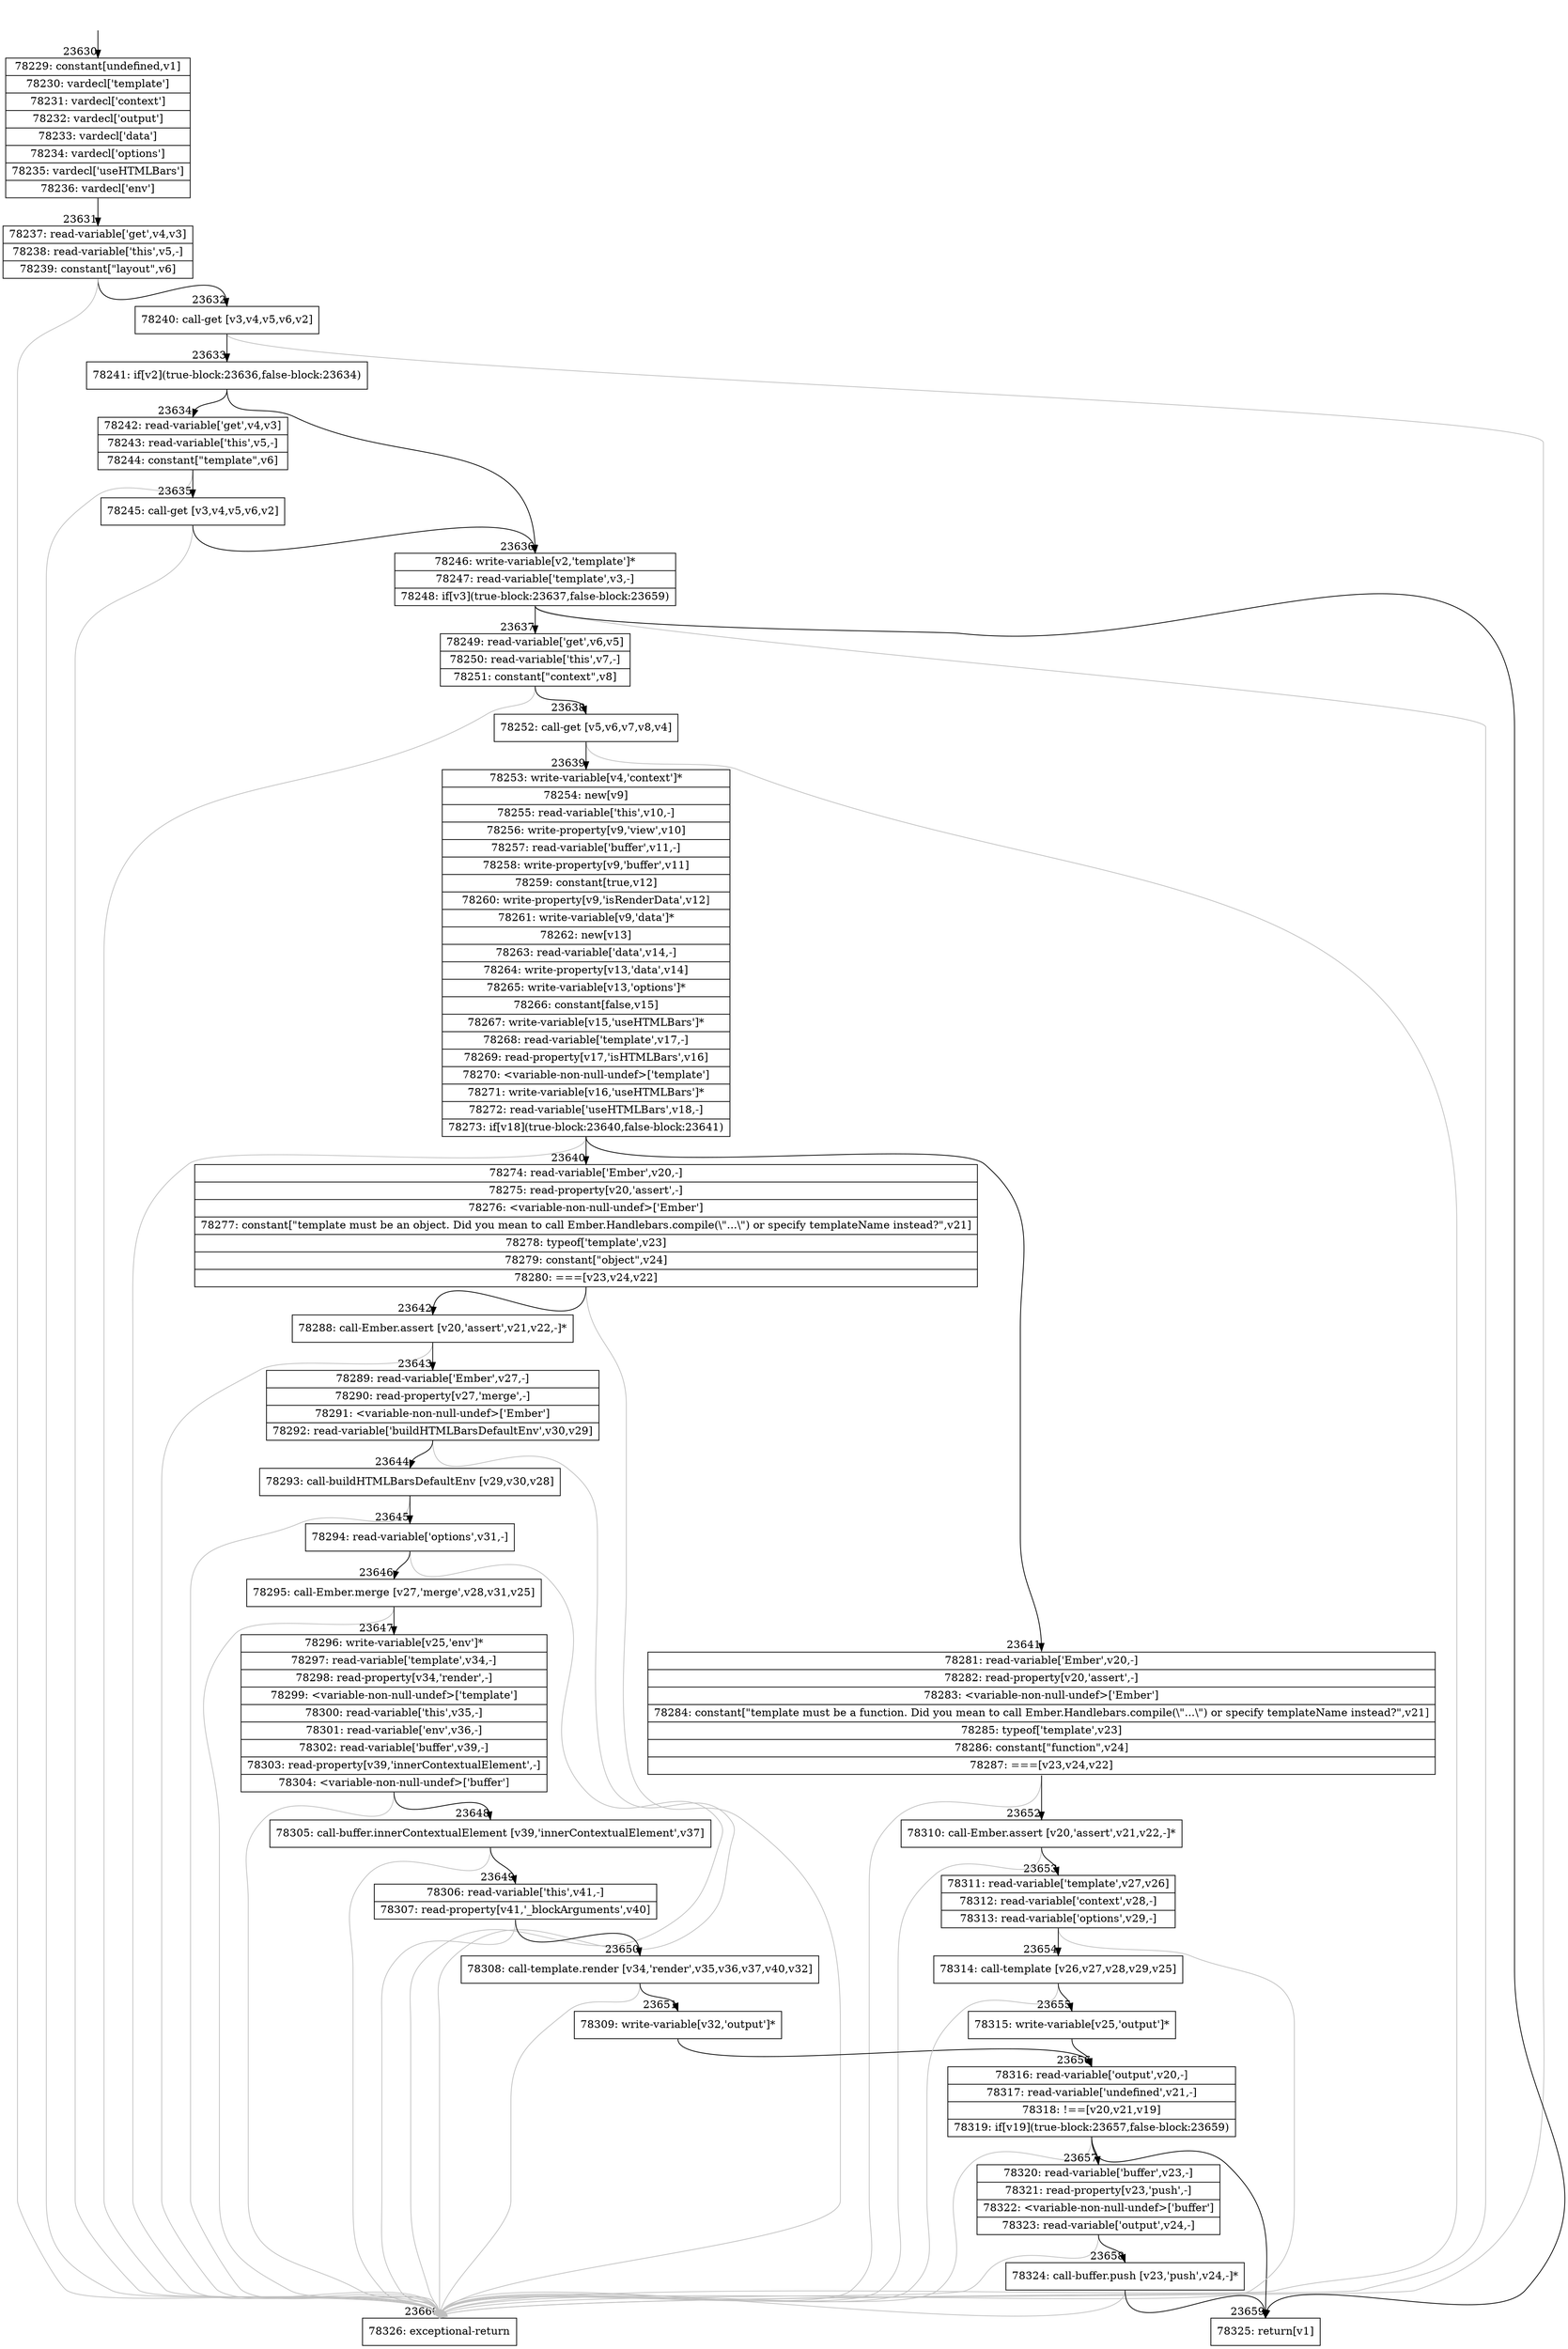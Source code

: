digraph {
rankdir="TD"
BB_entry2068[shape=none,label=""];
BB_entry2068 -> BB23630 [tailport=s, headport=n, headlabel="    23630"]
BB23630 [shape=record label="{78229: constant[undefined,v1]|78230: vardecl['template']|78231: vardecl['context']|78232: vardecl['output']|78233: vardecl['data']|78234: vardecl['options']|78235: vardecl['useHTMLBars']|78236: vardecl['env']}" ] 
BB23630 -> BB23631 [tailport=s, headport=n, headlabel="      23631"]
BB23631 [shape=record label="{78237: read-variable['get',v4,v3]|78238: read-variable['this',v5,-]|78239: constant[\"layout\",v6]}" ] 
BB23631 -> BB23632 [tailport=s, headport=n, headlabel="      23632"]
BB23631 -> BB23660 [tailport=s, headport=n, color=gray, headlabel="      23660"]
BB23632 [shape=record label="{78240: call-get [v3,v4,v5,v6,v2]}" ] 
BB23632 -> BB23633 [tailport=s, headport=n, headlabel="      23633"]
BB23632 -> BB23660 [tailport=s, headport=n, color=gray]
BB23633 [shape=record label="{78241: if[v2](true-block:23636,false-block:23634)}" ] 
BB23633 -> BB23636 [tailport=s, headport=n, headlabel="      23636"]
BB23633 -> BB23634 [tailport=s, headport=n, headlabel="      23634"]
BB23634 [shape=record label="{78242: read-variable['get',v4,v3]|78243: read-variable['this',v5,-]|78244: constant[\"template\",v6]}" ] 
BB23634 -> BB23635 [tailport=s, headport=n, headlabel="      23635"]
BB23634 -> BB23660 [tailport=s, headport=n, color=gray]
BB23635 [shape=record label="{78245: call-get [v3,v4,v5,v6,v2]}" ] 
BB23635 -> BB23636 [tailport=s, headport=n]
BB23635 -> BB23660 [tailport=s, headport=n, color=gray]
BB23636 [shape=record label="{78246: write-variable[v2,'template']*|78247: read-variable['template',v3,-]|78248: if[v3](true-block:23637,false-block:23659)}" ] 
BB23636 -> BB23637 [tailport=s, headport=n, headlabel="      23637"]
BB23636 -> BB23659 [tailport=s, headport=n, headlabel="      23659"]
BB23636 -> BB23660 [tailport=s, headport=n, color=gray]
BB23637 [shape=record label="{78249: read-variable['get',v6,v5]|78250: read-variable['this',v7,-]|78251: constant[\"context\",v8]}" ] 
BB23637 -> BB23638 [tailport=s, headport=n, headlabel="      23638"]
BB23637 -> BB23660 [tailport=s, headport=n, color=gray]
BB23638 [shape=record label="{78252: call-get [v5,v6,v7,v8,v4]}" ] 
BB23638 -> BB23639 [tailport=s, headport=n, headlabel="      23639"]
BB23638 -> BB23660 [tailport=s, headport=n, color=gray]
BB23639 [shape=record label="{78253: write-variable[v4,'context']*|78254: new[v9]|78255: read-variable['this',v10,-]|78256: write-property[v9,'view',v10]|78257: read-variable['buffer',v11,-]|78258: write-property[v9,'buffer',v11]|78259: constant[true,v12]|78260: write-property[v9,'isRenderData',v12]|78261: write-variable[v9,'data']*|78262: new[v13]|78263: read-variable['data',v14,-]|78264: write-property[v13,'data',v14]|78265: write-variable[v13,'options']*|78266: constant[false,v15]|78267: write-variable[v15,'useHTMLBars']*|78268: read-variable['template',v17,-]|78269: read-property[v17,'isHTMLBars',v16]|78270: \<variable-non-null-undef\>['template']|78271: write-variable[v16,'useHTMLBars']*|78272: read-variable['useHTMLBars',v18,-]|78273: if[v18](true-block:23640,false-block:23641)}" ] 
BB23639 -> BB23640 [tailport=s, headport=n, headlabel="      23640"]
BB23639 -> BB23641 [tailport=s, headport=n, headlabel="      23641"]
BB23639 -> BB23660 [tailport=s, headport=n, color=gray]
BB23640 [shape=record label="{78274: read-variable['Ember',v20,-]|78275: read-property[v20,'assert',-]|78276: \<variable-non-null-undef\>['Ember']|78277: constant[\"template must be an object. Did you mean to call Ember.Handlebars.compile(\\\"...\\\") or specify templateName instead?\",v21]|78278: typeof['template',v23]|78279: constant[\"object\",v24]|78280: ===[v23,v24,v22]}" ] 
BB23640 -> BB23642 [tailport=s, headport=n, headlabel="      23642"]
BB23640 -> BB23660 [tailport=s, headport=n, color=gray]
BB23641 [shape=record label="{78281: read-variable['Ember',v20,-]|78282: read-property[v20,'assert',-]|78283: \<variable-non-null-undef\>['Ember']|78284: constant[\"template must be a function. Did you mean to call Ember.Handlebars.compile(\\\"...\\\") or specify templateName instead?\",v21]|78285: typeof['template',v23]|78286: constant[\"function\",v24]|78287: ===[v23,v24,v22]}" ] 
BB23641 -> BB23652 [tailport=s, headport=n, headlabel="      23652"]
BB23641 -> BB23660 [tailport=s, headport=n, color=gray]
BB23642 [shape=record label="{78288: call-Ember.assert [v20,'assert',v21,v22,-]*}" ] 
BB23642 -> BB23643 [tailport=s, headport=n, headlabel="      23643"]
BB23642 -> BB23660 [tailport=s, headport=n, color=gray]
BB23643 [shape=record label="{78289: read-variable['Ember',v27,-]|78290: read-property[v27,'merge',-]|78291: \<variable-non-null-undef\>['Ember']|78292: read-variable['buildHTMLBarsDefaultEnv',v30,v29]}" ] 
BB23643 -> BB23644 [tailport=s, headport=n, headlabel="      23644"]
BB23643 -> BB23660 [tailport=s, headport=n, color=gray]
BB23644 [shape=record label="{78293: call-buildHTMLBarsDefaultEnv [v29,v30,v28]}" ] 
BB23644 -> BB23645 [tailport=s, headport=n, headlabel="      23645"]
BB23644 -> BB23660 [tailport=s, headport=n, color=gray]
BB23645 [shape=record label="{78294: read-variable['options',v31,-]}" ] 
BB23645 -> BB23646 [tailport=s, headport=n, headlabel="      23646"]
BB23645 -> BB23660 [tailport=s, headport=n, color=gray]
BB23646 [shape=record label="{78295: call-Ember.merge [v27,'merge',v28,v31,v25]}" ] 
BB23646 -> BB23647 [tailport=s, headport=n, headlabel="      23647"]
BB23646 -> BB23660 [tailport=s, headport=n, color=gray]
BB23647 [shape=record label="{78296: write-variable[v25,'env']*|78297: read-variable['template',v34,-]|78298: read-property[v34,'render',-]|78299: \<variable-non-null-undef\>['template']|78300: read-variable['this',v35,-]|78301: read-variable['env',v36,-]|78302: read-variable['buffer',v39,-]|78303: read-property[v39,'innerContextualElement',-]|78304: \<variable-non-null-undef\>['buffer']}" ] 
BB23647 -> BB23648 [tailport=s, headport=n, headlabel="      23648"]
BB23647 -> BB23660 [tailport=s, headport=n, color=gray]
BB23648 [shape=record label="{78305: call-buffer.innerContextualElement [v39,'innerContextualElement',v37]}" ] 
BB23648 -> BB23649 [tailport=s, headport=n, headlabel="      23649"]
BB23648 -> BB23660 [tailport=s, headport=n, color=gray]
BB23649 [shape=record label="{78306: read-variable['this',v41,-]|78307: read-property[v41,'_blockArguments',v40]}" ] 
BB23649 -> BB23650 [tailport=s, headport=n, headlabel="      23650"]
BB23649 -> BB23660 [tailport=s, headport=n, color=gray]
BB23650 [shape=record label="{78308: call-template.render [v34,'render',v35,v36,v37,v40,v32]}" ] 
BB23650 -> BB23651 [tailport=s, headport=n, headlabel="      23651"]
BB23650 -> BB23660 [tailport=s, headport=n, color=gray]
BB23651 [shape=record label="{78309: write-variable[v32,'output']*}" ] 
BB23651 -> BB23656 [tailport=s, headport=n, headlabel="      23656"]
BB23652 [shape=record label="{78310: call-Ember.assert [v20,'assert',v21,v22,-]*}" ] 
BB23652 -> BB23653 [tailport=s, headport=n, headlabel="      23653"]
BB23652 -> BB23660 [tailport=s, headport=n, color=gray]
BB23653 [shape=record label="{78311: read-variable['template',v27,v26]|78312: read-variable['context',v28,-]|78313: read-variable['options',v29,-]}" ] 
BB23653 -> BB23654 [tailport=s, headport=n, headlabel="      23654"]
BB23653 -> BB23660 [tailport=s, headport=n, color=gray]
BB23654 [shape=record label="{78314: call-template [v26,v27,v28,v29,v25]}" ] 
BB23654 -> BB23655 [tailport=s, headport=n, headlabel="      23655"]
BB23654 -> BB23660 [tailport=s, headport=n, color=gray]
BB23655 [shape=record label="{78315: write-variable[v25,'output']*}" ] 
BB23655 -> BB23656 [tailport=s, headport=n]
BB23656 [shape=record label="{78316: read-variable['output',v20,-]|78317: read-variable['undefined',v21,-]|78318: !==[v20,v21,v19]|78319: if[v19](true-block:23657,false-block:23659)}" ] 
BB23656 -> BB23657 [tailport=s, headport=n, headlabel="      23657"]
BB23656 -> BB23659 [tailport=s, headport=n]
BB23656 -> BB23660 [tailport=s, headport=n, color=gray]
BB23657 [shape=record label="{78320: read-variable['buffer',v23,-]|78321: read-property[v23,'push',-]|78322: \<variable-non-null-undef\>['buffer']|78323: read-variable['output',v24,-]}" ] 
BB23657 -> BB23658 [tailport=s, headport=n, headlabel="      23658"]
BB23657 -> BB23660 [tailport=s, headport=n, color=gray]
BB23658 [shape=record label="{78324: call-buffer.push [v23,'push',v24,-]*}" ] 
BB23658 -> BB23659 [tailport=s, headport=n]
BB23658 -> BB23660 [tailport=s, headport=n, color=gray]
BB23659 [shape=record label="{78325: return[v1]}" ] 
BB23660 [shape=record label="{78326: exceptional-return}" ] 
//#$~ 44732
}
